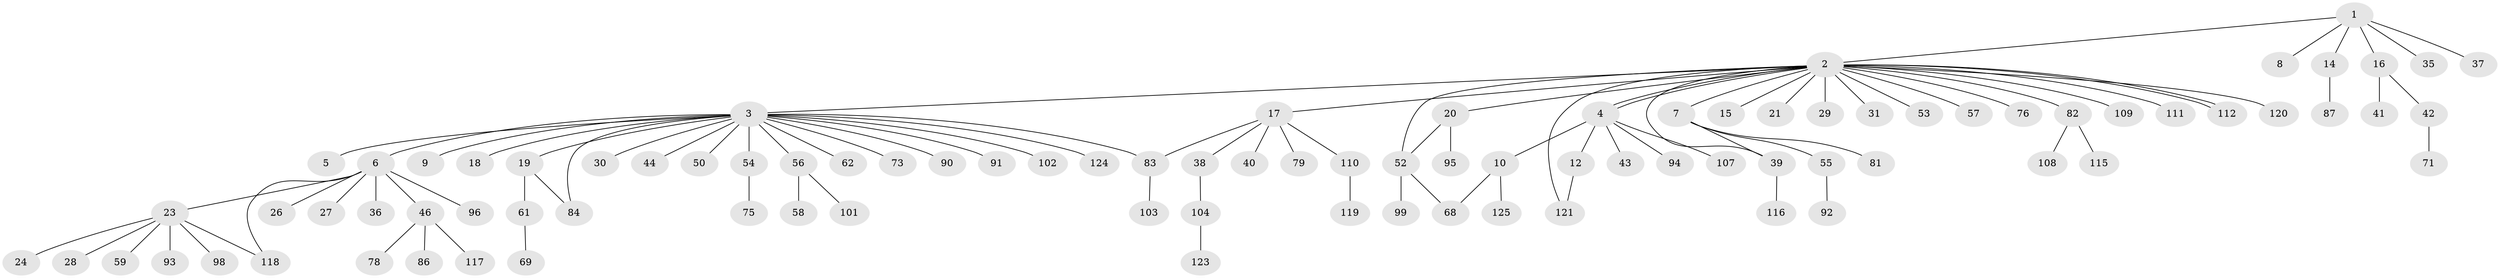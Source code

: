 // original degree distribution, {7: 0.016, 18: 0.008, 19: 0.008, 8: 0.016, 1: 0.56, 9: 0.008, 4: 0.064, 2: 0.272, 3: 0.04, 5: 0.008}
// Generated by graph-tools (version 1.1) at 2025/11/02/27/25 16:11:09]
// undirected, 92 vertices, 100 edges
graph export_dot {
graph [start="1"]
  node [color=gray90,style=filled];
  1 [super="+22"];
  2 [super="+13"];
  3 [super="+51"];
  4 [super="+113"];
  5;
  6 [super="+32"];
  7 [super="+11"];
  8 [super="+48"];
  9;
  10 [super="+47"];
  12 [super="+72"];
  14 [super="+25"];
  15;
  16 [super="+60"];
  17 [super="+34"];
  18;
  19 [super="+45"];
  20 [super="+89"];
  21;
  23 [super="+33"];
  24 [super="+66"];
  26;
  27;
  28;
  29;
  30;
  31;
  35 [super="+67"];
  36;
  37 [super="+100"];
  38 [super="+63"];
  39 [super="+77"];
  40;
  41;
  42 [super="+49"];
  43;
  44;
  46 [super="+70"];
  50;
  52 [super="+65"];
  53;
  54;
  55;
  56 [super="+80"];
  57 [super="+88"];
  58;
  59;
  61 [super="+64"];
  62 [super="+105"];
  68;
  69;
  71 [super="+74"];
  73 [super="+85"];
  75 [super="+97"];
  76;
  78;
  79 [super="+122"];
  81;
  82 [super="+106"];
  83 [super="+114"];
  84;
  86;
  87;
  90;
  91;
  92;
  93;
  94;
  95;
  96;
  98;
  99;
  101;
  102;
  103;
  104;
  107;
  108;
  109;
  110;
  111;
  112;
  115;
  116;
  117;
  118;
  119;
  120;
  121;
  123;
  124;
  125;
  1 -- 2;
  1 -- 8;
  1 -- 14;
  1 -- 16;
  1 -- 35;
  1 -- 37;
  2 -- 3;
  2 -- 4;
  2 -- 4;
  2 -- 7;
  2 -- 17;
  2 -- 20;
  2 -- 29;
  2 -- 39;
  2 -- 53;
  2 -- 57;
  2 -- 76;
  2 -- 82;
  2 -- 109;
  2 -- 112;
  2 -- 112;
  2 -- 120;
  2 -- 21;
  2 -- 121;
  2 -- 15;
  2 -- 31;
  2 -- 111;
  2 -- 52;
  3 -- 5;
  3 -- 6;
  3 -- 9;
  3 -- 18;
  3 -- 19;
  3 -- 30;
  3 -- 44;
  3 -- 50;
  3 -- 54;
  3 -- 56;
  3 -- 62;
  3 -- 83;
  3 -- 84;
  3 -- 90;
  3 -- 91;
  3 -- 102;
  3 -- 124;
  3 -- 73;
  4 -- 10;
  4 -- 12;
  4 -- 43;
  4 -- 94;
  4 -- 107;
  6 -- 23;
  6 -- 26;
  6 -- 27;
  6 -- 36;
  6 -- 46;
  6 -- 96;
  6 -- 118;
  7 -- 55;
  7 -- 81;
  7 -- 39;
  10 -- 68;
  10 -- 125;
  12 -- 121;
  14 -- 87;
  16 -- 41;
  16 -- 42;
  17 -- 38;
  17 -- 40;
  17 -- 83;
  17 -- 110;
  17 -- 79;
  19 -- 61;
  19 -- 84;
  20 -- 52;
  20 -- 95;
  23 -- 24;
  23 -- 28;
  23 -- 59;
  23 -- 93;
  23 -- 98;
  23 -- 118;
  38 -- 104;
  39 -- 116;
  42 -- 71;
  46 -- 78;
  46 -- 86;
  46 -- 117;
  52 -- 99;
  52 -- 68;
  54 -- 75;
  55 -- 92;
  56 -- 58;
  56 -- 101;
  61 -- 69;
  82 -- 115;
  82 -- 108;
  83 -- 103;
  104 -- 123;
  110 -- 119;
}
